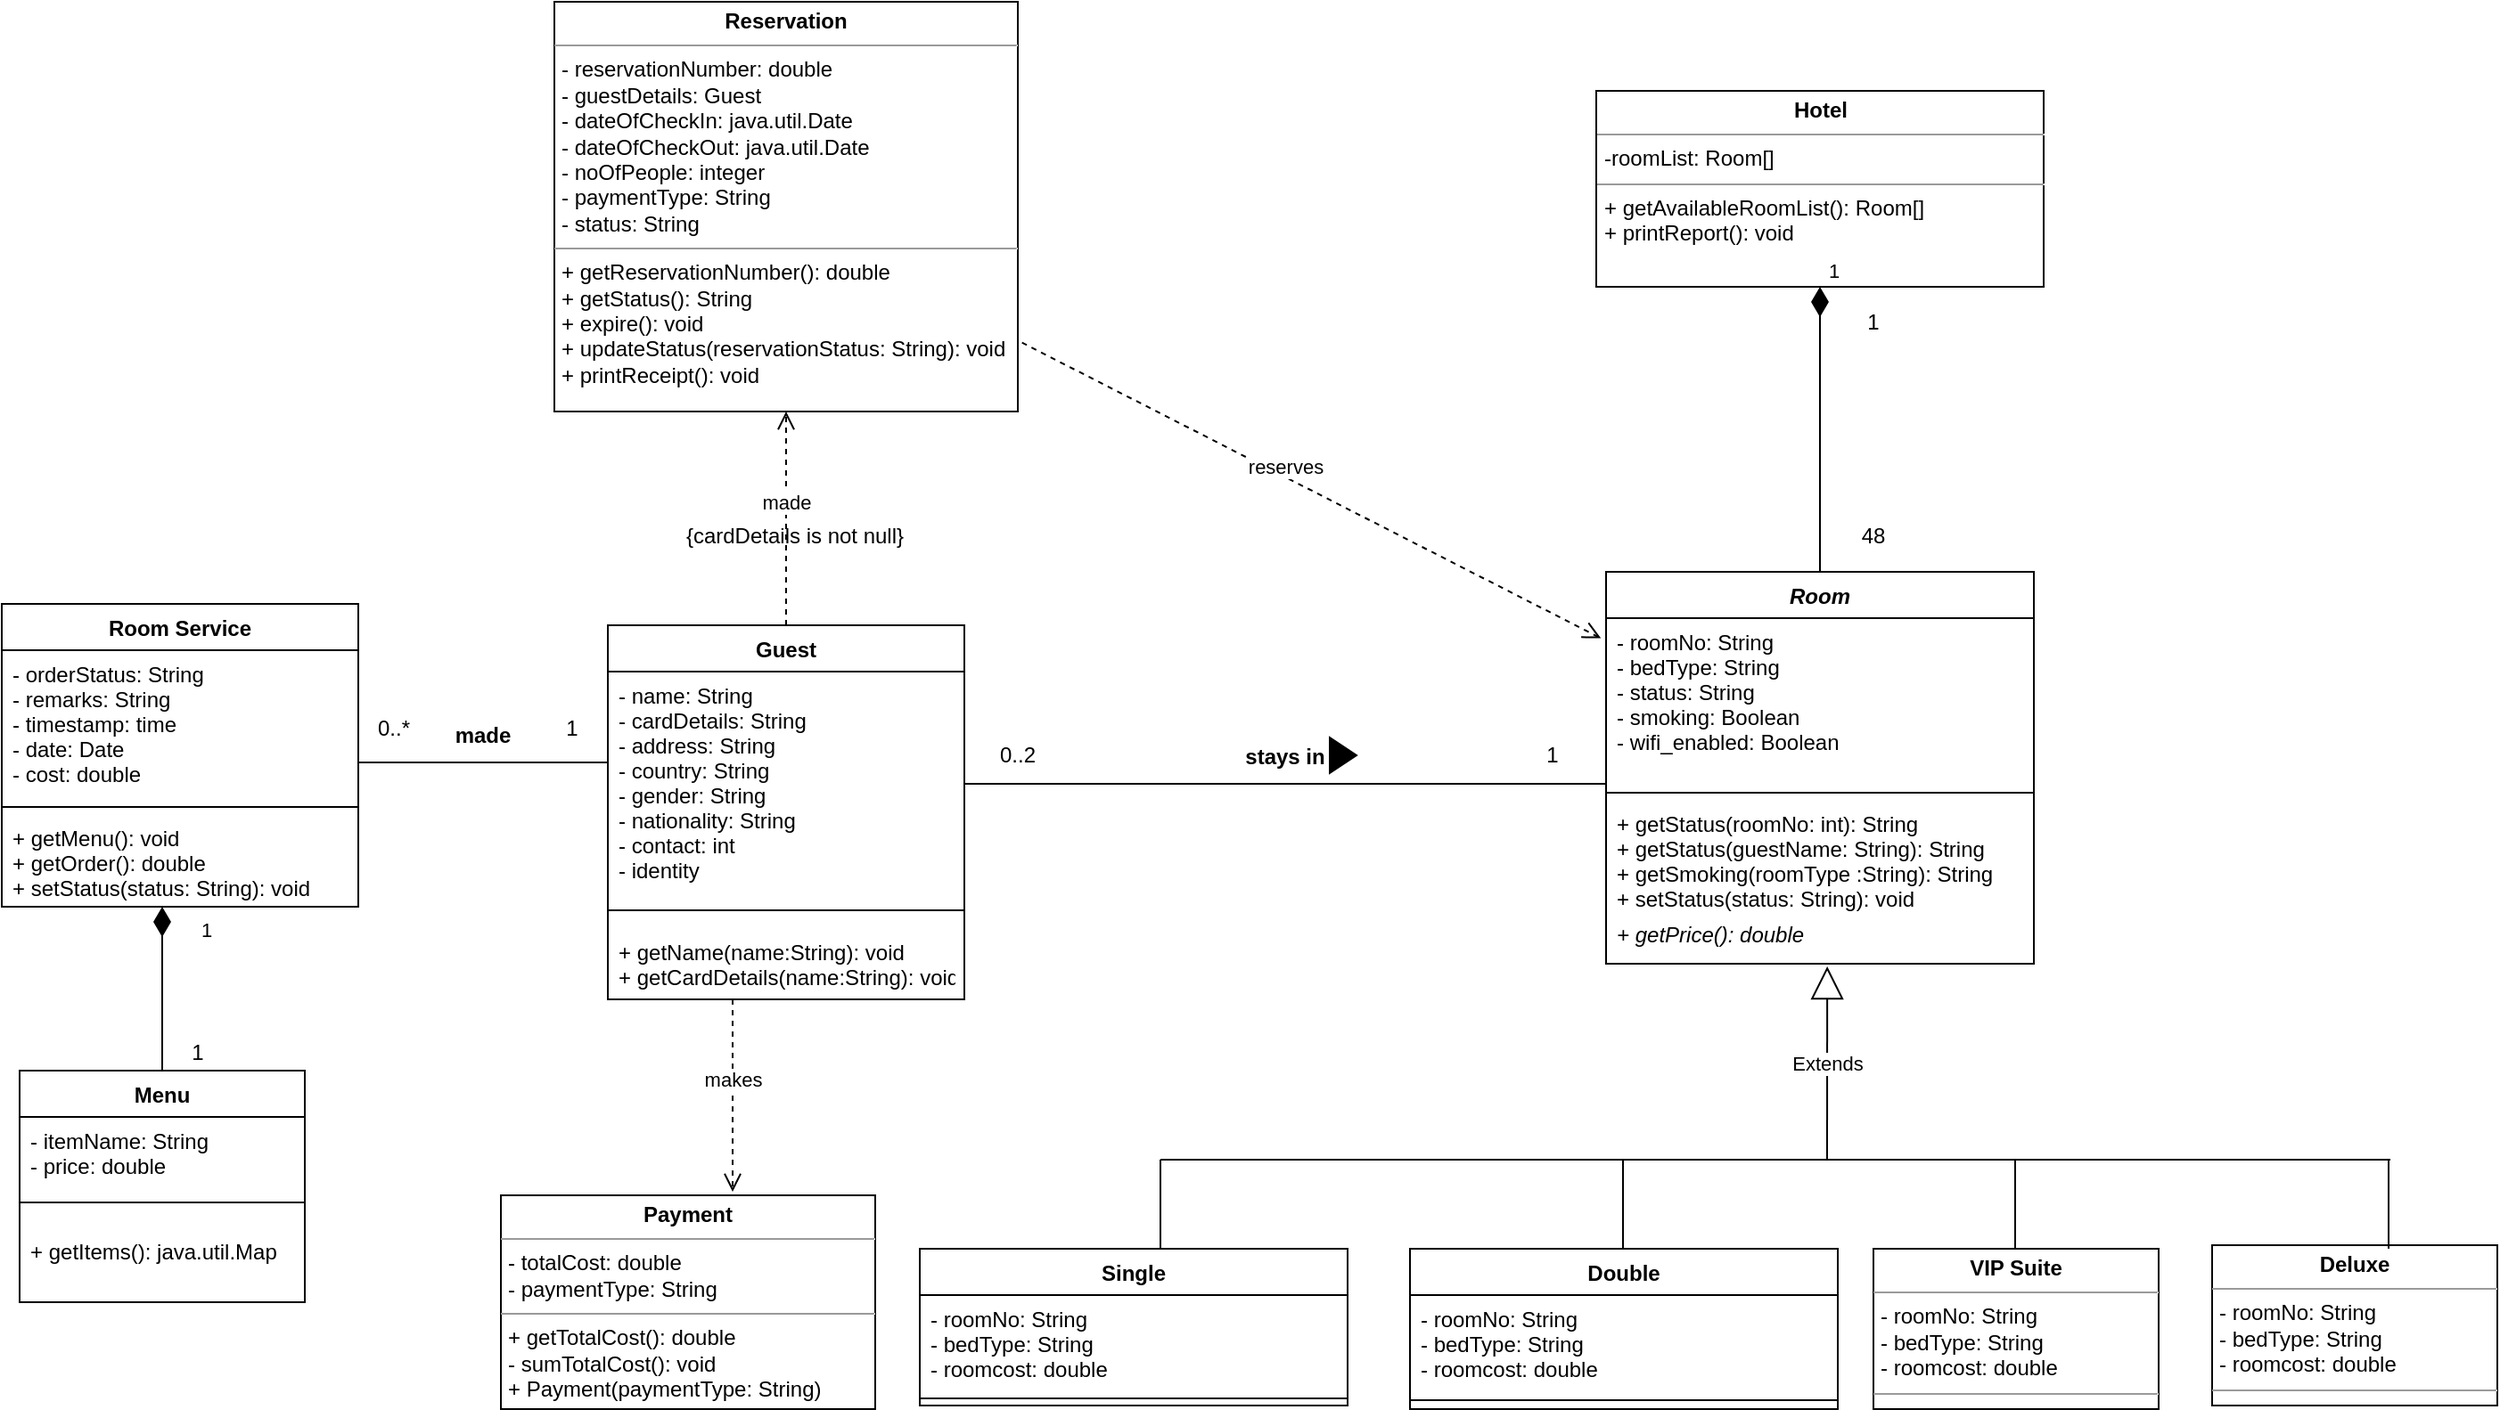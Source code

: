 <mxfile version="12.1.7" type="device" pages="1"><diagram name="Class Diagram" id="e7e014a7-5840-1c2e-5031-d8a46d1fe8dd"><mxGraphModel dx="3428" dy="1985" grid="1" gridSize="10" guides="1" tooltips="1" connect="1" arrows="1" fold="1" page="1" pageScale="1" pageWidth="1169" pageHeight="826" background="#ffffff" math="0" shadow="0"><root><mxCell id="0"/><mxCell id="1" parent="0"/><mxCell id="M-XO4SIdYI2iPEgbXPaK-9" value="&lt;p style=&quot;margin: 0px ; margin-top: 4px ; text-align: center&quot;&gt;&lt;b&gt;Reservation&lt;/b&gt;&lt;/p&gt;&lt;hr size=&quot;1&quot;&gt;&lt;p style=&quot;margin: 0px ; margin-left: 4px&quot;&gt;- reservationNumber: double&lt;/p&gt;&lt;p style=&quot;margin: 0px ; margin-left: 4px&quot;&gt;- guestDetails: Guest&lt;/p&gt;&lt;p style=&quot;margin: 0px ; margin-left: 4px&quot;&gt;- dateOfCheckIn: java.util.Date&lt;/p&gt;&lt;p style=&quot;margin: 0px ; margin-left: 4px&quot;&gt;- dateOfCheckOut: java.util.Date&lt;/p&gt;&lt;p style=&quot;margin: 0px ; margin-left: 4px&quot;&gt;- noOfPeople: integer&lt;/p&gt;&lt;p style=&quot;margin: 0px ; margin-left: 4px&quot;&gt;- paymentType: String&lt;/p&gt;&lt;p style=&quot;margin: 0px ; margin-left: 4px&quot;&gt;- status: String&lt;/p&gt;&lt;hr size=&quot;1&quot;&gt;&lt;p style=&quot;margin: 0px ; margin-left: 4px&quot;&gt;+ getReservationNumber(): double&lt;/p&gt;&lt;p style=&quot;margin: 0px ; margin-left: 4px&quot;&gt;+ getStatus(): String&lt;/p&gt;&lt;p style=&quot;margin: 0px ; margin-left: 4px&quot;&gt;+ expire(): void&lt;/p&gt;&lt;p style=&quot;margin: 0px ; margin-left: 4px&quot;&gt;+ updateStatus(reservationStatus: String):&amp;nbsp;&lt;span&gt;void&lt;/span&gt;&lt;/p&gt;&lt;p style=&quot;margin: 0px ; margin-left: 4px&quot;&gt;&lt;span&gt;+ printReceipt(): void&lt;/span&gt;&lt;/p&gt;&lt;p style=&quot;margin: 0px ; margin-left: 4px&quot;&gt;&lt;span&gt;&lt;br&gt;&lt;/span&gt;&lt;/p&gt;" style="verticalAlign=top;align=left;overflow=fill;fontSize=12;fontFamily=Helvetica;html=1;" parent="1" vertex="1"><mxGeometry x="140" y="-450" width="260" height="230" as="geometry"/></mxCell><mxCell id="M-XO4SIdYI2iPEgbXPaK-14" value="&lt;p style=&quot;margin: 0px ; margin-top: 4px ; text-align: center&quot;&gt;&lt;b&gt;Payment&lt;/b&gt;&lt;/p&gt;&lt;hr size=&quot;1&quot;&gt;&lt;p style=&quot;margin: 0px ; margin-left: 4px&quot;&gt;- totalCost: double&lt;/p&gt;&lt;p style=&quot;margin: 0px ; margin-left: 4px&quot;&gt;- paymentType: String&lt;/p&gt;&lt;hr size=&quot;1&quot;&gt;&lt;p style=&quot;margin: 0px ; margin-left: 4px&quot;&gt;+ getTotalCost(): double&lt;/p&gt;&lt;p style=&quot;margin: 0px ; margin-left: 4px&quot;&gt;- sumTotalCost(): void&lt;/p&gt;&lt;p style=&quot;margin: 0px ; margin-left: 4px&quot;&gt;+ Payment(paymentType: String)&lt;/p&gt;" style="verticalAlign=top;align=left;overflow=fill;fontSize=12;fontFamily=Helvetica;html=1;" parent="1" vertex="1"><mxGeometry x="110" y="220" width="210" height="120" as="geometry"/></mxCell><mxCell id="M-XO4SIdYI2iPEgbXPaK-15" value="&lt;p style=&quot;margin: 0px ; margin-top: 4px ; text-align: center&quot;&gt;&lt;b&gt;VIP Suite&lt;/b&gt;&lt;/p&gt;&lt;hr size=&quot;1&quot;&gt;&lt;p style=&quot;margin: 0px ; margin-left: 4px&quot;&gt;- roomNo: String&lt;/p&gt;&lt;p style=&quot;margin: 0px ; margin-left: 4px&quot;&gt;- bedType: String&lt;/p&gt;&lt;p style=&quot;margin: 0px ; margin-left: 4px&quot;&gt;- roomcost: double&lt;/p&gt;&lt;hr size=&quot;1&quot;&gt;&lt;p style=&quot;margin: 0px ; margin-left: 4px&quot;&gt;&lt;br&gt;&lt;/p&gt;" style="verticalAlign=top;align=left;overflow=fill;fontSize=12;fontFamily=Helvetica;html=1;strokeColor=#000000;" parent="1" vertex="1"><mxGeometry x="880" y="250" width="160" height="90" as="geometry"/></mxCell><mxCell id="gPbygbeY8mE3wcHmFRX9-5" value="Single" style="swimlane;fontStyle=1;align=center;verticalAlign=top;childLayout=stackLayout;horizontal=1;startSize=26;horizontalStack=0;resizeParent=1;resizeParentMax=0;resizeLast=0;collapsible=1;marginBottom=0;" parent="1" vertex="1"><mxGeometry x="345" y="250" width="240" height="88" as="geometry"/></mxCell><mxCell id="gPbygbeY8mE3wcHmFRX9-6" value="- roomNo: String&#10;- bedType: String&#10;- roomcost: double&#10;" style="text;strokeColor=none;fillColor=none;align=left;verticalAlign=top;spacingLeft=4;spacingRight=4;overflow=hidden;rotatable=0;points=[[0,0.5],[1,0.5]];portConstraint=eastwest;" parent="gPbygbeY8mE3wcHmFRX9-5" vertex="1"><mxGeometry y="26" width="240" height="54" as="geometry"/></mxCell><mxCell id="gPbygbeY8mE3wcHmFRX9-7" value="" style="line;strokeWidth=1;fillColor=none;align=left;verticalAlign=middle;spacingTop=-1;spacingLeft=3;spacingRight=3;rotatable=0;labelPosition=right;points=[];portConstraint=eastwest;" parent="gPbygbeY8mE3wcHmFRX9-5" vertex="1"><mxGeometry y="80" width="240" height="8" as="geometry"/></mxCell><mxCell id="gPbygbeY8mE3wcHmFRX9-8" style="edgeStyle=orthogonalEdgeStyle;rounded=0;orthogonalLoop=1;jettySize=auto;html=1;exitX=1;exitY=0.5;exitDx=0;exitDy=0;" parent="gPbygbeY8mE3wcHmFRX9-5" source="gPbygbeY8mE3wcHmFRX9-6" target="gPbygbeY8mE3wcHmFRX9-6" edge="1"><mxGeometry relative="1" as="geometry"/></mxCell><mxCell id="gPbygbeY8mE3wcHmFRX9-10" value="Double" style="swimlane;fontStyle=1;align=center;verticalAlign=top;childLayout=stackLayout;horizontal=1;startSize=26;horizontalStack=0;resizeParent=1;resizeParentMax=0;resizeLast=0;collapsible=1;marginBottom=0;" parent="1" vertex="1"><mxGeometry x="620" y="250" width="240" height="90" as="geometry"/></mxCell><mxCell id="gPbygbeY8mE3wcHmFRX9-11" value="- roomNo: String&#10;- bedType: String&#10;- roomcost: double&#10;" style="text;strokeColor=none;fillColor=none;align=left;verticalAlign=top;spacingLeft=4;spacingRight=4;overflow=hidden;rotatable=0;points=[[0,0.5],[1,0.5]];portConstraint=eastwest;" parent="gPbygbeY8mE3wcHmFRX9-10" vertex="1"><mxGeometry y="26" width="240" height="54" as="geometry"/></mxCell><mxCell id="gPbygbeY8mE3wcHmFRX9-12" value="" style="line;strokeWidth=1;fillColor=none;align=left;verticalAlign=middle;spacingTop=-1;spacingLeft=3;spacingRight=3;rotatable=0;labelPosition=right;points=[];portConstraint=eastwest;" parent="gPbygbeY8mE3wcHmFRX9-10" vertex="1"><mxGeometry y="80" width="240" height="10" as="geometry"/></mxCell><mxCell id="gPbygbeY8mE3wcHmFRX9-13" style="edgeStyle=orthogonalEdgeStyle;rounded=0;orthogonalLoop=1;jettySize=auto;html=1;exitX=1;exitY=0.5;exitDx=0;exitDy=0;" parent="gPbygbeY8mE3wcHmFRX9-10" source="gPbygbeY8mE3wcHmFRX9-11" target="gPbygbeY8mE3wcHmFRX9-11" edge="1"><mxGeometry relative="1" as="geometry"/></mxCell><mxCell id="gPbygbeY8mE3wcHmFRX9-15" style="edgeStyle=orthogonalEdgeStyle;rounded=0;orthogonalLoop=1;jettySize=auto;html=1;exitX=0.5;exitY=1;exitDx=0;exitDy=0;" parent="1" source="M-XO4SIdYI2iPEgbXPaK-15" target="M-XO4SIdYI2iPEgbXPaK-15" edge="1"><mxGeometry relative="1" as="geometry"/></mxCell><mxCell id="gPbygbeY8mE3wcHmFRX9-17" value="&lt;p style=&quot;margin: 0px ; margin-top: 4px ; text-align: center&quot;&gt;&lt;b&gt;Deluxe&lt;/b&gt;&lt;/p&gt;&lt;hr size=&quot;1&quot;&gt;&lt;p style=&quot;margin: 0px ; margin-left: 4px&quot;&gt;- roomNo: String&lt;/p&gt;&lt;p style=&quot;margin: 0px ; margin-left: 4px&quot;&gt;- bedType: String&lt;/p&gt;&lt;p style=&quot;margin: 0px ; margin-left: 4px&quot;&gt;- roomcost: double&lt;/p&gt;&lt;hr size=&quot;1&quot;&gt;&lt;p style=&quot;margin: 0px ; margin-left: 4px&quot;&gt;&lt;br&gt;&lt;/p&gt;" style="verticalAlign=top;align=left;overflow=fill;fontSize=12;fontFamily=Helvetica;html=1;" parent="1" vertex="1"><mxGeometry x="1070" y="248" width="160" height="90" as="geometry"/></mxCell><mxCell id="M-XO4SIdYI2iPEgbXPaK-16" value="Extends" style="endArrow=block;endSize=16;endFill=0;html=1;entryX=0.517;entryY=1.051;entryDx=0;entryDy=0;entryPerimeter=0;" parent="1" target="gPbygbeY8mE3wcHmFRX9-16" edge="1"><mxGeometry width="160" relative="1" as="geometry"><mxPoint x="854" y="200" as="sourcePoint"/><mxPoint x="890" y="228.82" as="targetPoint"/></mxGeometry></mxCell><mxCell id="fe6LlBsZofVTHubCwlU2-12" value="" style="endArrow=none;html=1;" parent="1" edge="1"><mxGeometry width="50" height="50" relative="1" as="geometry"><mxPoint x="480" y="200" as="sourcePoint"/><mxPoint x="1170" y="200" as="targetPoint"/><Array as="points"/></mxGeometry></mxCell><mxCell id="fe6LlBsZofVTHubCwlU2-13" value="" style="endArrow=none;html=1;" parent="1" edge="1"><mxGeometry width="50" height="50" relative="1" as="geometry"><mxPoint x="480" y="250" as="sourcePoint"/><mxPoint x="480" y="200" as="targetPoint"/></mxGeometry></mxCell><mxCell id="fe6LlBsZofVTHubCwlU2-14" value="" style="endArrow=none;html=1;" parent="1" edge="1"><mxGeometry width="50" height="50" relative="1" as="geometry"><mxPoint x="739.5" y="250" as="sourcePoint"/><mxPoint x="739.5" y="200" as="targetPoint"/></mxGeometry></mxCell><mxCell id="gPbygbeY8mE3wcHmFRX9-24" value="" style="endArrow=none;html=1;" parent="1" edge="1"><mxGeometry width="50" height="50" relative="1" as="geometry"><mxPoint x="1169" y="200" as="sourcePoint"/><mxPoint x="1169" y="250" as="targetPoint"/><Array as="points"/></mxGeometry></mxCell><mxCell id="fe6LlBsZofVTHubCwlU2-15" value="" style="endArrow=none;html=1;" parent="1" edge="1"><mxGeometry width="50" height="50" relative="1" as="geometry"><mxPoint x="959.5" y="250" as="sourcePoint"/><mxPoint x="959.5" y="200" as="targetPoint"/></mxGeometry></mxCell><mxCell id="M-XO4SIdYI2iPEgbXPaK-5" value="Room" style="swimlane;fontStyle=3;align=center;verticalAlign=top;childLayout=stackLayout;horizontal=1;startSize=26;horizontalStack=0;resizeParent=1;resizeParentMax=0;resizeLast=0;collapsible=1;marginBottom=0;" parent="1" vertex="1"><mxGeometry x="730" y="-130" width="240" height="220" as="geometry"/></mxCell><mxCell id="M-XO4SIdYI2iPEgbXPaK-6" value="- roomNo: String&#10;- bedType: String&#10;- status: String&#10;- smoking: Boolean&#10;- wifi_enabled: Boolean&#10;&#10;" style="text;strokeColor=none;fillColor=none;align=left;verticalAlign=top;spacingLeft=4;spacingRight=4;overflow=hidden;rotatable=0;points=[[0,0.5],[1,0.5]];portConstraint=eastwest;" parent="M-XO4SIdYI2iPEgbXPaK-5" vertex="1"><mxGeometry y="26" width="240" height="94" as="geometry"/></mxCell><mxCell id="fe6LlBsZofVTHubCwlU2-1" style="edgeStyle=orthogonalEdgeStyle;rounded=0;orthogonalLoop=1;jettySize=auto;html=1;exitX=1;exitY=0.5;exitDx=0;exitDy=0;" parent="M-XO4SIdYI2iPEgbXPaK-5" source="M-XO4SIdYI2iPEgbXPaK-6" target="M-XO4SIdYI2iPEgbXPaK-6" edge="1"><mxGeometry relative="1" as="geometry"/></mxCell><mxCell id="M-XO4SIdYI2iPEgbXPaK-7" value="" style="line;strokeWidth=1;fillColor=none;align=left;verticalAlign=middle;spacingTop=-1;spacingLeft=3;spacingRight=3;rotatable=0;labelPosition=right;points=[];portConstraint=eastwest;" parent="M-XO4SIdYI2iPEgbXPaK-5" vertex="1"><mxGeometry y="120" width="240" height="8" as="geometry"/></mxCell><mxCell id="M-XO4SIdYI2iPEgbXPaK-8" value="+ getStatus(roomNo: int): String&#10;+ getStatus(guestName: String): String&#10;+ getSmoking(roomType :String): String&#10;+ setStatus(status: String): void" style="text;strokeColor=none;fillColor=none;align=left;verticalAlign=top;spacingLeft=4;spacingRight=4;overflow=hidden;rotatable=0;points=[[0,0.5],[1,0.5]];portConstraint=eastwest;" parent="M-XO4SIdYI2iPEgbXPaK-5" vertex="1"><mxGeometry y="128" width="240" height="62" as="geometry"/></mxCell><mxCell id="gPbygbeY8mE3wcHmFRX9-16" value="+ getPrice(): double" style="text;strokeColor=none;fillColor=none;align=left;verticalAlign=top;spacingLeft=4;spacingRight=4;overflow=hidden;rotatable=0;points=[[0,0.5],[1,0.5]];portConstraint=eastwest;fontStyle=2" parent="M-XO4SIdYI2iPEgbXPaK-5" vertex="1"><mxGeometry y="190" width="240" height="30" as="geometry"/></mxCell><mxCell id="gPbygbeY8mE3wcHmFRX9-28" value="" style="line;strokeWidth=1;fillColor=none;align=left;verticalAlign=middle;spacingTop=-1;spacingLeft=3;spacingRight=3;rotatable=0;labelPosition=right;points=[];portConstraint=eastwest;" parent="1" vertex="1"><mxGeometry x="370" y="-20" width="360" height="18" as="geometry"/></mxCell><mxCell id="gPbygbeY8mE3wcHmFRX9-29" value="stays in" style="text;align=center;fontStyle=1;verticalAlign=middle;spacingLeft=3;spacingRight=3;strokeColor=none;rotatable=0;points=[[0,0.5],[1,0.5]];portConstraint=eastwest;" parent="1" vertex="1"><mxGeometry x="510" y="-40" width="80" height="26" as="geometry"/></mxCell><mxCell id="fe6LlBsZofVTHubCwlU2-16" value="0..2" style="text;html=1;strokeColor=none;fillColor=none;align=center;verticalAlign=middle;whiteSpace=wrap;rounded=0;" parent="1" vertex="1"><mxGeometry x="380" y="-37" width="40" height="20" as="geometry"/></mxCell><mxCell id="gPbygbeY8mE3wcHmFRX9-30" value="1" style="text;html=1;strokeColor=none;fillColor=none;align=center;verticalAlign=middle;whiteSpace=wrap;rounded=0;" parent="1" vertex="1"><mxGeometry x="680" y="-37" width="40" height="20" as="geometry"/></mxCell><mxCell id="M-XO4SIdYI2iPEgbXPaK-17" value="" style="triangle;whiteSpace=wrap;html=1;fillColor=#000000;" parent="1" vertex="1"><mxGeometry x="575" y="-37" width="15" height="20" as="geometry"/></mxCell><mxCell id="M-XO4SIdYI2iPEgbXPaK-18" value="&lt;p style=&quot;margin: 0px ; margin-top: 4px ; text-align: center&quot;&gt;&lt;b&gt;Hotel&lt;/b&gt;&lt;/p&gt;&lt;hr size=&quot;1&quot;&gt;&lt;p style=&quot;margin: 0px ; margin-left: 4px&quot;&gt;-roomList: Room[]&lt;/p&gt;&lt;hr size=&quot;1&quot;&gt;&lt;p style=&quot;margin: 0px ; margin-left: 4px&quot;&gt;+ getAvailableRoomList(): Room[]&lt;/p&gt;&lt;p style=&quot;margin: 0px ; margin-left: 4px&quot;&gt;+ printReport(): void&lt;/p&gt;&lt;p style=&quot;margin: 0px ; margin-left: 4px&quot;&gt;&lt;br&gt;&lt;/p&gt;" style="verticalAlign=top;align=left;overflow=fill;fontSize=12;fontFamily=Helvetica;html=1;" parent="1" vertex="1"><mxGeometry x="724.5" y="-400" width="251" height="110" as="geometry"/></mxCell><mxCell id="M-XO4SIdYI2iPEgbXPaK-19" value="1" style="endArrow=none;html=1;endSize=12;startArrow=diamondThin;startSize=14;startFill=1;edgeStyle=orthogonalEdgeStyle;align=left;verticalAlign=bottom;exitX=0.5;exitY=1;exitDx=0;exitDy=0;endFill=0;" parent="1" source="M-XO4SIdYI2iPEgbXPaK-18" edge="1"><mxGeometry x="-1" y="3" relative="1" as="geometry"><mxPoint x="800" y="-270" as="sourcePoint"/><mxPoint x="850" y="-130" as="targetPoint"/></mxGeometry></mxCell><mxCell id="k1h2S4Kx9pJhwC0WZTtW-1" value="1" style="text;html=1;strokeColor=none;fillColor=none;align=center;verticalAlign=middle;whiteSpace=wrap;rounded=0;" parent="1" vertex="1"><mxGeometry x="860" y="-280" width="40" height="20" as="geometry"/></mxCell><mxCell id="k1h2S4Kx9pJhwC0WZTtW-3" value="48" style="text;html=1;strokeColor=none;fillColor=none;align=center;verticalAlign=middle;whiteSpace=wrap;rounded=0;" parent="1" vertex="1"><mxGeometry x="860" y="-160" width="40" height="20" as="geometry"/></mxCell><mxCell id="gPbygbeY8mE3wcHmFRX9-34" value="reserves" style="html=1;verticalAlign=bottom;endArrow=open;dashed=1;endSize=8;entryX=-0.012;entryY=0.12;entryDx=0;entryDy=0;entryPerimeter=0;exitX=1.009;exitY=0.832;exitDx=0;exitDy=0;exitPerimeter=0;" parent="1" source="M-XO4SIdYI2iPEgbXPaK-9" target="M-XO4SIdYI2iPEgbXPaK-6" edge="1"><mxGeometry x="-0.083" y="-3" relative="1" as="geometry"><mxPoint x="640" y="-380" as="sourcePoint"/><mxPoint x="560" y="-380" as="targetPoint"/><mxPoint as="offset"/></mxGeometry></mxCell><mxCell id="gPbygbeY8mE3wcHmFRX9-38" value="made" style="html=1;verticalAlign=bottom;endArrow=open;dashed=1;endSize=8;exitX=0.5;exitY=0;exitDx=0;exitDy=0;entryX=0.5;entryY=1;entryDx=0;entryDy=0;" parent="1" source="M-XO4SIdYI2iPEgbXPaK-1" target="M-XO4SIdYI2iPEgbXPaK-9" edge="1"><mxGeometry relative="1" as="geometry"><mxPoint x="270" y="-120" as="sourcePoint"/><mxPoint x="410" y="-150" as="targetPoint"/></mxGeometry></mxCell><mxCell id="gPbygbeY8mE3wcHmFRX9-40" value="" style="line;strokeWidth=1;fillColor=none;align=left;verticalAlign=middle;spacingTop=-1;spacingLeft=3;spacingRight=3;rotatable=0;labelPosition=right;points=[];portConstraint=eastwest;" parent="1" vertex="1"><mxGeometry x="30" y="-32" width="140" height="18" as="geometry"/></mxCell><mxCell id="gPbygbeY8mE3wcHmFRX9-41" value="0..*" style="text;html=1;strokeColor=none;fillColor=none;align=center;verticalAlign=middle;whiteSpace=wrap;rounded=0;" parent="1" vertex="1"><mxGeometry x="30" y="-52" width="40" height="20" as="geometry"/></mxCell><mxCell id="gPbygbeY8mE3wcHmFRX9-42" value="1" style="text;html=1;strokeColor=none;fillColor=none;align=center;verticalAlign=middle;whiteSpace=wrap;rounded=0;" parent="1" vertex="1"><mxGeometry x="130" y="-52" width="40" height="20" as="geometry"/></mxCell><mxCell id="gPbygbeY8mE3wcHmFRX9-43" value="made" style="text;align=center;fontStyle=1;verticalAlign=middle;spacingLeft=3;spacingRight=3;strokeColor=none;rotatable=0;points=[[0,0.5],[1,0.5]];portConstraint=eastwest;" parent="1" vertex="1"><mxGeometry x="60" y="-52" width="80" height="26" as="geometry"/></mxCell><mxCell id="0lEFnfy3bw-6RvPMo6VD-1" value="{cardDetails is not null}" style="text;html=1;strokeColor=none;fillColor=none;align=center;verticalAlign=middle;whiteSpace=wrap;rounded=0;" parent="1" vertex="1"><mxGeometry x="200" y="-160" width="150" height="20" as="geometry"/></mxCell><mxCell id="k1h2S4Kx9pJhwC0WZTtW-14" value="1" style="endArrow=none;html=1;endSize=12;startArrow=diamondThin;startSize=14;startFill=1;edgeStyle=orthogonalEdgeStyle;align=left;verticalAlign=bottom;endFill=0;entryX=0.5;entryY=0;entryDx=0;entryDy=0;" parent="1" target="PsJNv_M1mQpF-tbXn2ag-9" edge="1"><mxGeometry x="-0.522" y="20" relative="1" as="geometry"><mxPoint x="-80" y="58" as="sourcePoint"/><mxPoint x="-80" y="120" as="targetPoint"/><Array as="points"><mxPoint x="-80" y="90"/><mxPoint x="-80" y="90"/></Array><mxPoint as="offset"/></mxGeometry></mxCell><mxCell id="PsJNv_M1mQpF-tbXn2ag-9" value="Menu" style="swimlane;fontStyle=1;align=center;verticalAlign=top;childLayout=stackLayout;horizontal=1;startSize=26;horizontalStack=0;resizeParent=1;resizeParentMax=0;resizeLast=0;collapsible=1;marginBottom=0;" parent="1" vertex="1"><mxGeometry x="-160" y="150" width="160" height="130" as="geometry"/></mxCell><mxCell id="PsJNv_M1mQpF-tbXn2ag-10" value="- itemName: String&#10;- price: double&#10;" style="text;strokeColor=none;fillColor=none;align=left;verticalAlign=top;spacingLeft=4;spacingRight=4;overflow=hidden;rotatable=0;points=[[0,0.5],[1,0.5]];portConstraint=eastwest;" parent="PsJNv_M1mQpF-tbXn2ag-9" vertex="1"><mxGeometry y="26" width="160" height="34" as="geometry"/></mxCell><mxCell id="PsJNv_M1mQpF-tbXn2ag-11" value="" style="line;strokeWidth=1;fillColor=none;align=left;verticalAlign=middle;spacingTop=-1;spacingLeft=3;spacingRight=3;rotatable=0;labelPosition=right;points=[];portConstraint=eastwest;" parent="PsJNv_M1mQpF-tbXn2ag-9" vertex="1"><mxGeometry y="60" width="160" height="28" as="geometry"/></mxCell><mxCell id="PsJNv_M1mQpF-tbXn2ag-12" value="+ getItems(): java.util.Map" style="text;strokeColor=none;fillColor=none;align=left;verticalAlign=top;spacingLeft=4;spacingRight=4;overflow=hidden;rotatable=0;points=[[0,0.5],[1,0.5]];portConstraint=eastwest;" parent="PsJNv_M1mQpF-tbXn2ag-9" vertex="1"><mxGeometry y="88" width="160" height="42" as="geometry"/></mxCell><mxCell id="k1h2S4Kx9pJhwC0WZTtW-15" value="1" style="text;html=1;strokeColor=none;fillColor=none;align=center;verticalAlign=middle;whiteSpace=wrap;rounded=0;" parent="1" vertex="1"><mxGeometry x="-80" y="130" width="40" height="20" as="geometry"/></mxCell><mxCell id="k1h2S4Kx9pJhwC0WZTtW-17" value="makes" style="html=1;verticalAlign=bottom;endArrow=open;dashed=1;endSize=8;" parent="1" edge="1"><mxGeometry relative="1" as="geometry"><mxPoint x="240" y="110" as="sourcePoint"/><mxPoint x="240" y="218" as="targetPoint"/></mxGeometry></mxCell><mxCell id="M-XO4SIdYI2iPEgbXPaK-1" value="Guest" style="swimlane;fontStyle=1;align=center;verticalAlign=top;childLayout=stackLayout;horizontal=1;startSize=26;horizontalStack=0;resizeParent=1;resizeParentMax=0;resizeLast=0;collapsible=1;marginBottom=0;" parent="1" vertex="1"><mxGeometry x="170" y="-100" width="200" height="210" as="geometry"/></mxCell><mxCell id="M-XO4SIdYI2iPEgbXPaK-2" value="- name: String&#10;- cardDetails: String&#10;- address: String&#10;- country: String&#10;- gender: String&#10;- nationality: String&#10;- contact: int&#10;- identity" style="text;strokeColor=none;fillColor=none;align=left;verticalAlign=top;spacingLeft=4;spacingRight=4;overflow=hidden;rotatable=0;points=[[0,0.5],[1,0.5]];portConstraint=eastwest;" parent="M-XO4SIdYI2iPEgbXPaK-1" vertex="1"><mxGeometry y="26" width="200" height="124" as="geometry"/></mxCell><mxCell id="M-XO4SIdYI2iPEgbXPaK-3" value="" style="line;strokeWidth=1;fillColor=none;align=left;verticalAlign=middle;spacingTop=-1;spacingLeft=3;spacingRight=3;rotatable=0;labelPosition=right;points=[];portConstraint=eastwest;" parent="M-XO4SIdYI2iPEgbXPaK-1" vertex="1"><mxGeometry y="150" width="200" height="20" as="geometry"/></mxCell><mxCell id="M-XO4SIdYI2iPEgbXPaK-4" value="+ getName(name:String): void&#10;+ getCardDetails(name:String): void" style="text;strokeColor=none;fillColor=none;align=left;verticalAlign=top;spacingLeft=4;spacingRight=4;overflow=hidden;rotatable=0;points=[[0,0.5],[1,0.5]];portConstraint=eastwest;" parent="M-XO4SIdYI2iPEgbXPaK-1" vertex="1"><mxGeometry y="170" width="200" height="40" as="geometry"/></mxCell><mxCell id="M-XO4SIdYI2iPEgbXPaK-10" value="Room Service" style="swimlane;fontStyle=1;align=center;verticalAlign=top;childLayout=stackLayout;horizontal=1;startSize=26;horizontalStack=0;resizeParent=1;resizeParentMax=0;resizeLast=0;collapsible=1;marginBottom=0;" parent="1" vertex="1"><mxGeometry x="-170" y="-112" width="200" height="170" as="geometry"/></mxCell><mxCell id="M-XO4SIdYI2iPEgbXPaK-11" value="- orderStatus: String&#10;- remarks: String&#10;- timestamp: time&#10;- date: Date&#10;- cost: double" style="text;strokeColor=none;fillColor=none;align=left;verticalAlign=top;spacingLeft=4;spacingRight=4;overflow=hidden;rotatable=0;points=[[0,0.5],[1,0.5]];portConstraint=eastwest;" parent="M-XO4SIdYI2iPEgbXPaK-10" vertex="1"><mxGeometry y="26" width="200" height="84" as="geometry"/></mxCell><mxCell id="M-XO4SIdYI2iPEgbXPaK-12" value="" style="line;strokeWidth=1;fillColor=none;align=left;verticalAlign=middle;spacingTop=-1;spacingLeft=3;spacingRight=3;rotatable=0;labelPosition=right;points=[];portConstraint=eastwest;" parent="M-XO4SIdYI2iPEgbXPaK-10" vertex="1"><mxGeometry y="110" width="200" height="8" as="geometry"/></mxCell><mxCell id="M-XO4SIdYI2iPEgbXPaK-13" value="+ getMenu(): void&#10;+ getOrder(): double&#10;+ setStatus(status: String): void" style="text;strokeColor=none;fillColor=none;align=left;verticalAlign=top;spacingLeft=4;spacingRight=4;overflow=hidden;rotatable=0;points=[[0,0.5],[1,0.5]];portConstraint=eastwest;" parent="M-XO4SIdYI2iPEgbXPaK-10" vertex="1"><mxGeometry y="118" width="200" height="52" as="geometry"/></mxCell></root></mxGraphModel></diagram></mxfile>